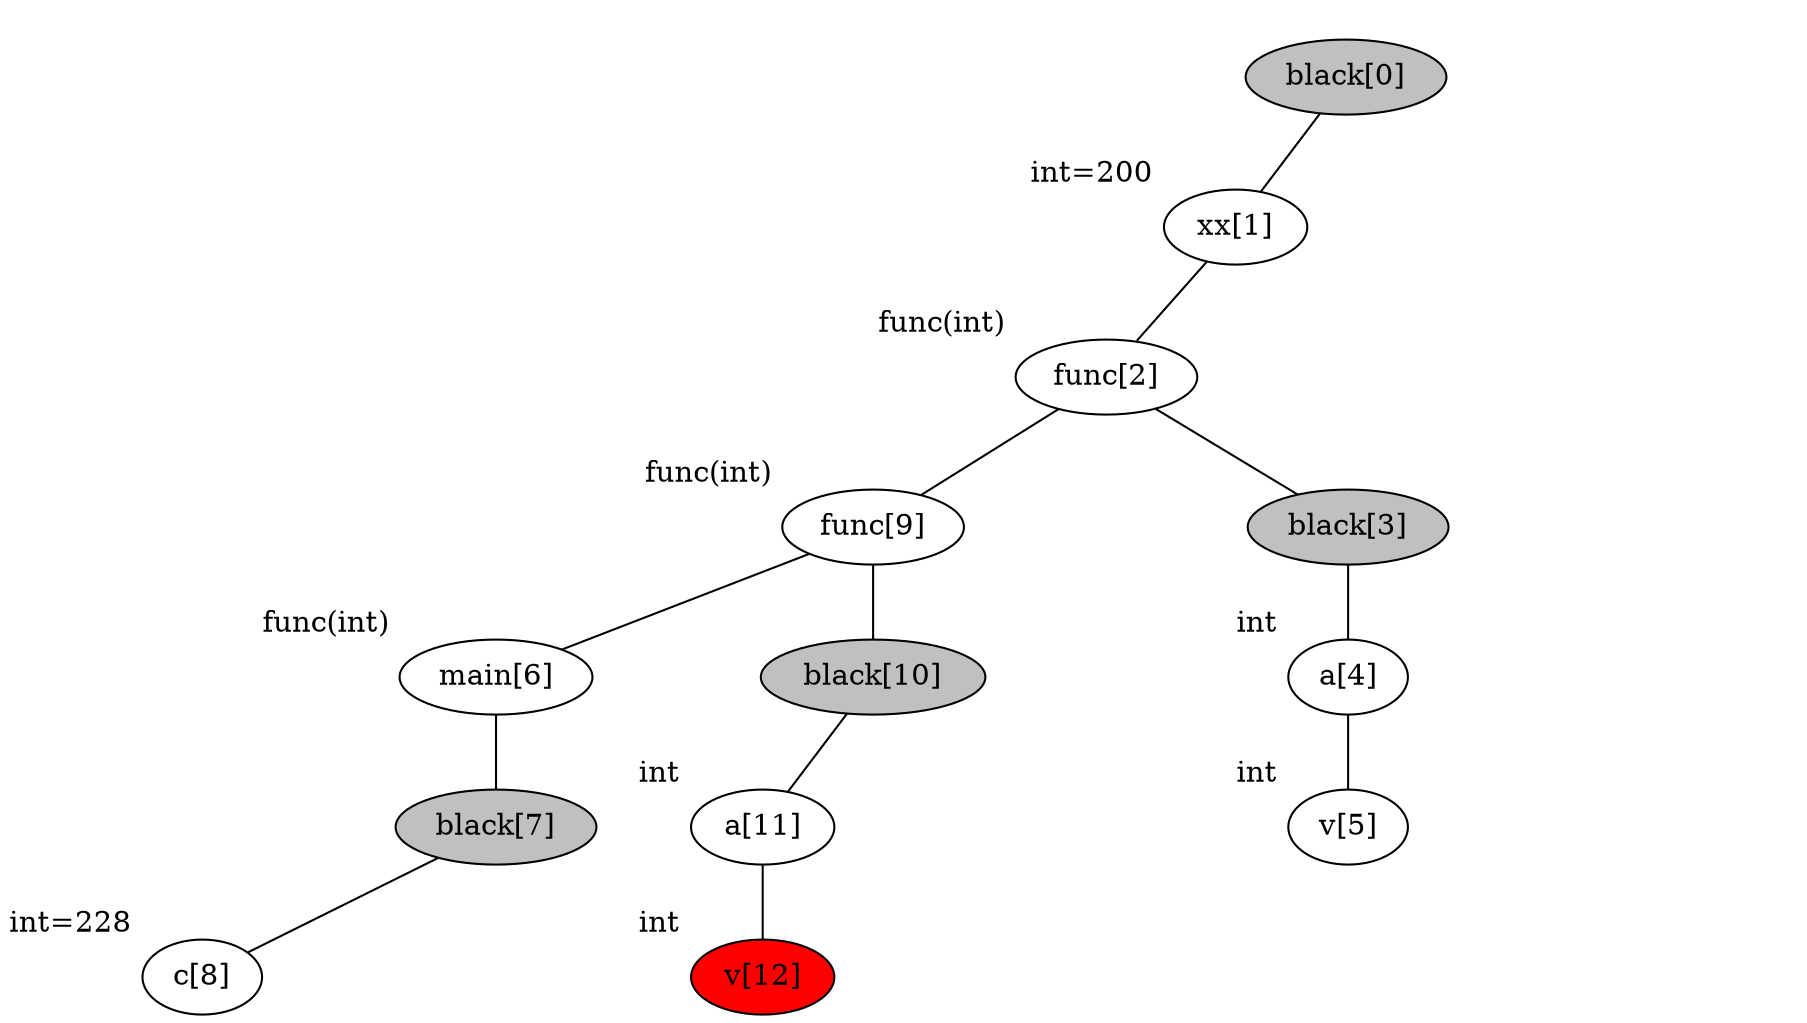 graph binary {
	dpi="400";
	v0[style=filled, fillcolor=grey]
	v0[label="black[0]"]
	v0[xlabel=" "]
	v0 -- v1
	v0center [style=invis, width=0, label=""];
	v0 -- v0center [style=invis];
	v0notVisibleR [style=invis]
	v0 -- v0notVisibleR [style=invis];
	{
		rank=same v1 -- v0center  -- v0notVisibleR  [style=invis] 
	}
	v1[label="xx[1]"]
	v1[xlabel="int=200 "]
	v1 -- v2
	v1center [style=invis, width=0, label=""];
	v1 -- v1center [style=invis];
	v1notVisibleR [style=invis]
	v1 -- v1notVisibleR [style=invis];
	{
		rank=same v2 -- v1center  -- v1notVisibleR  [style=invis] 
	}
	v2[label="func[2]"]
	v2[xlabel="func(int) "]
	v2 -- v9
	v2center [style=invis, width=0, label=""];
	v2 -- v2center [style=invis];
	v2 -- v3	{
		rank=same v9 -- v2center  -- v3 [style=invis] 
	}
	v9[label="func[9]"]
	v9[xlabel="func(int) "]
	v9 -- v6
	v9center [style=invis, width=0, label=""];
	v9 -- v9center [style=invis];
	v9 -- v10	{
		rank=same v6 -- v9center  -- v10 [style=invis] 
	}
	v6[label="main[6]"]
	v6[xlabel="func(int) "]
	v6notVisibleL [style=invis]
	v6 -- v6notVisibleL [style=invis];
	v6center [style=invis, width=0, label=""];
	v6 -- v6center [style=invis];
	v6 -- v7	{
		rank=same v6notVisibleL -- v6center  -- v7 [style=invis] 
	}
	v7[style=filled, fillcolor=grey]
	v7[label="black[7]"]
	v7[xlabel=" "]
	v7 -- v8
	v7center [style=invis, width=0, label=""];
	v7 -- v7center [style=invis];
	v7notVisibleR [style=invis]
	v7 -- v7notVisibleR [style=invis];
	{
		rank=same v8 -- v7center  -- v7notVisibleR  [style=invis] 
	}
	v8[label="c[8]"]
	v8[xlabel="int=228 "]
	v10[style=filled, fillcolor=grey]
	v10[label="black[10]"]
	v10[xlabel=" "]
	v10 -- v11
	v10center [style=invis, width=0, label=""];
	v10 -- v10center [style=invis];
	v10notVisibleR [style=invis]
	v10 -- v10notVisibleR [style=invis];
	{
		rank=same v11 -- v10center  -- v10notVisibleR  [style=invis] 
	}
	v11[label="a[11]"]
	v11[xlabel="int "]
	v11 -- v12
	v11center [style=invis, width=0, label=""];
	v11 -- v11center [style=invis];
	v11notVisibleR [style=invis]
	v11 -- v11notVisibleR [style=invis];
	{
		rank=same v12 -- v11center  -- v11notVisibleR  [style=invis] 
	}
	v12[label="v[12]"]
	v12[style=filled, fillcolor=red]
	v12[xlabel="int "]
	v3[style=filled, fillcolor=grey]
	v3[label="black[3]"]
	v3[xlabel=" "]
	v3 -- v4
	v3center [style=invis, width=0, label=""];
	v3 -- v3center [style=invis];
	v3notVisibleR [style=invis]
	v3 -- v3notVisibleR [style=invis];
	{
		rank=same v4 -- v3center  -- v3notVisibleR  [style=invis] 
	}
	v4[label="a[4]"]
	v4[xlabel="int "]
	v4 -- v5
	v4center [style=invis, width=0, label=""];
	v4 -- v4center [style=invis];
	v4notVisibleR [style=invis]
	v4 -- v4notVisibleR [style=invis];
	{
		rank=same v5 -- v4center  -- v4notVisibleR  [style=invis] 
	}
	v5[label="v[5]"]
	v5[xlabel="int "]

}
